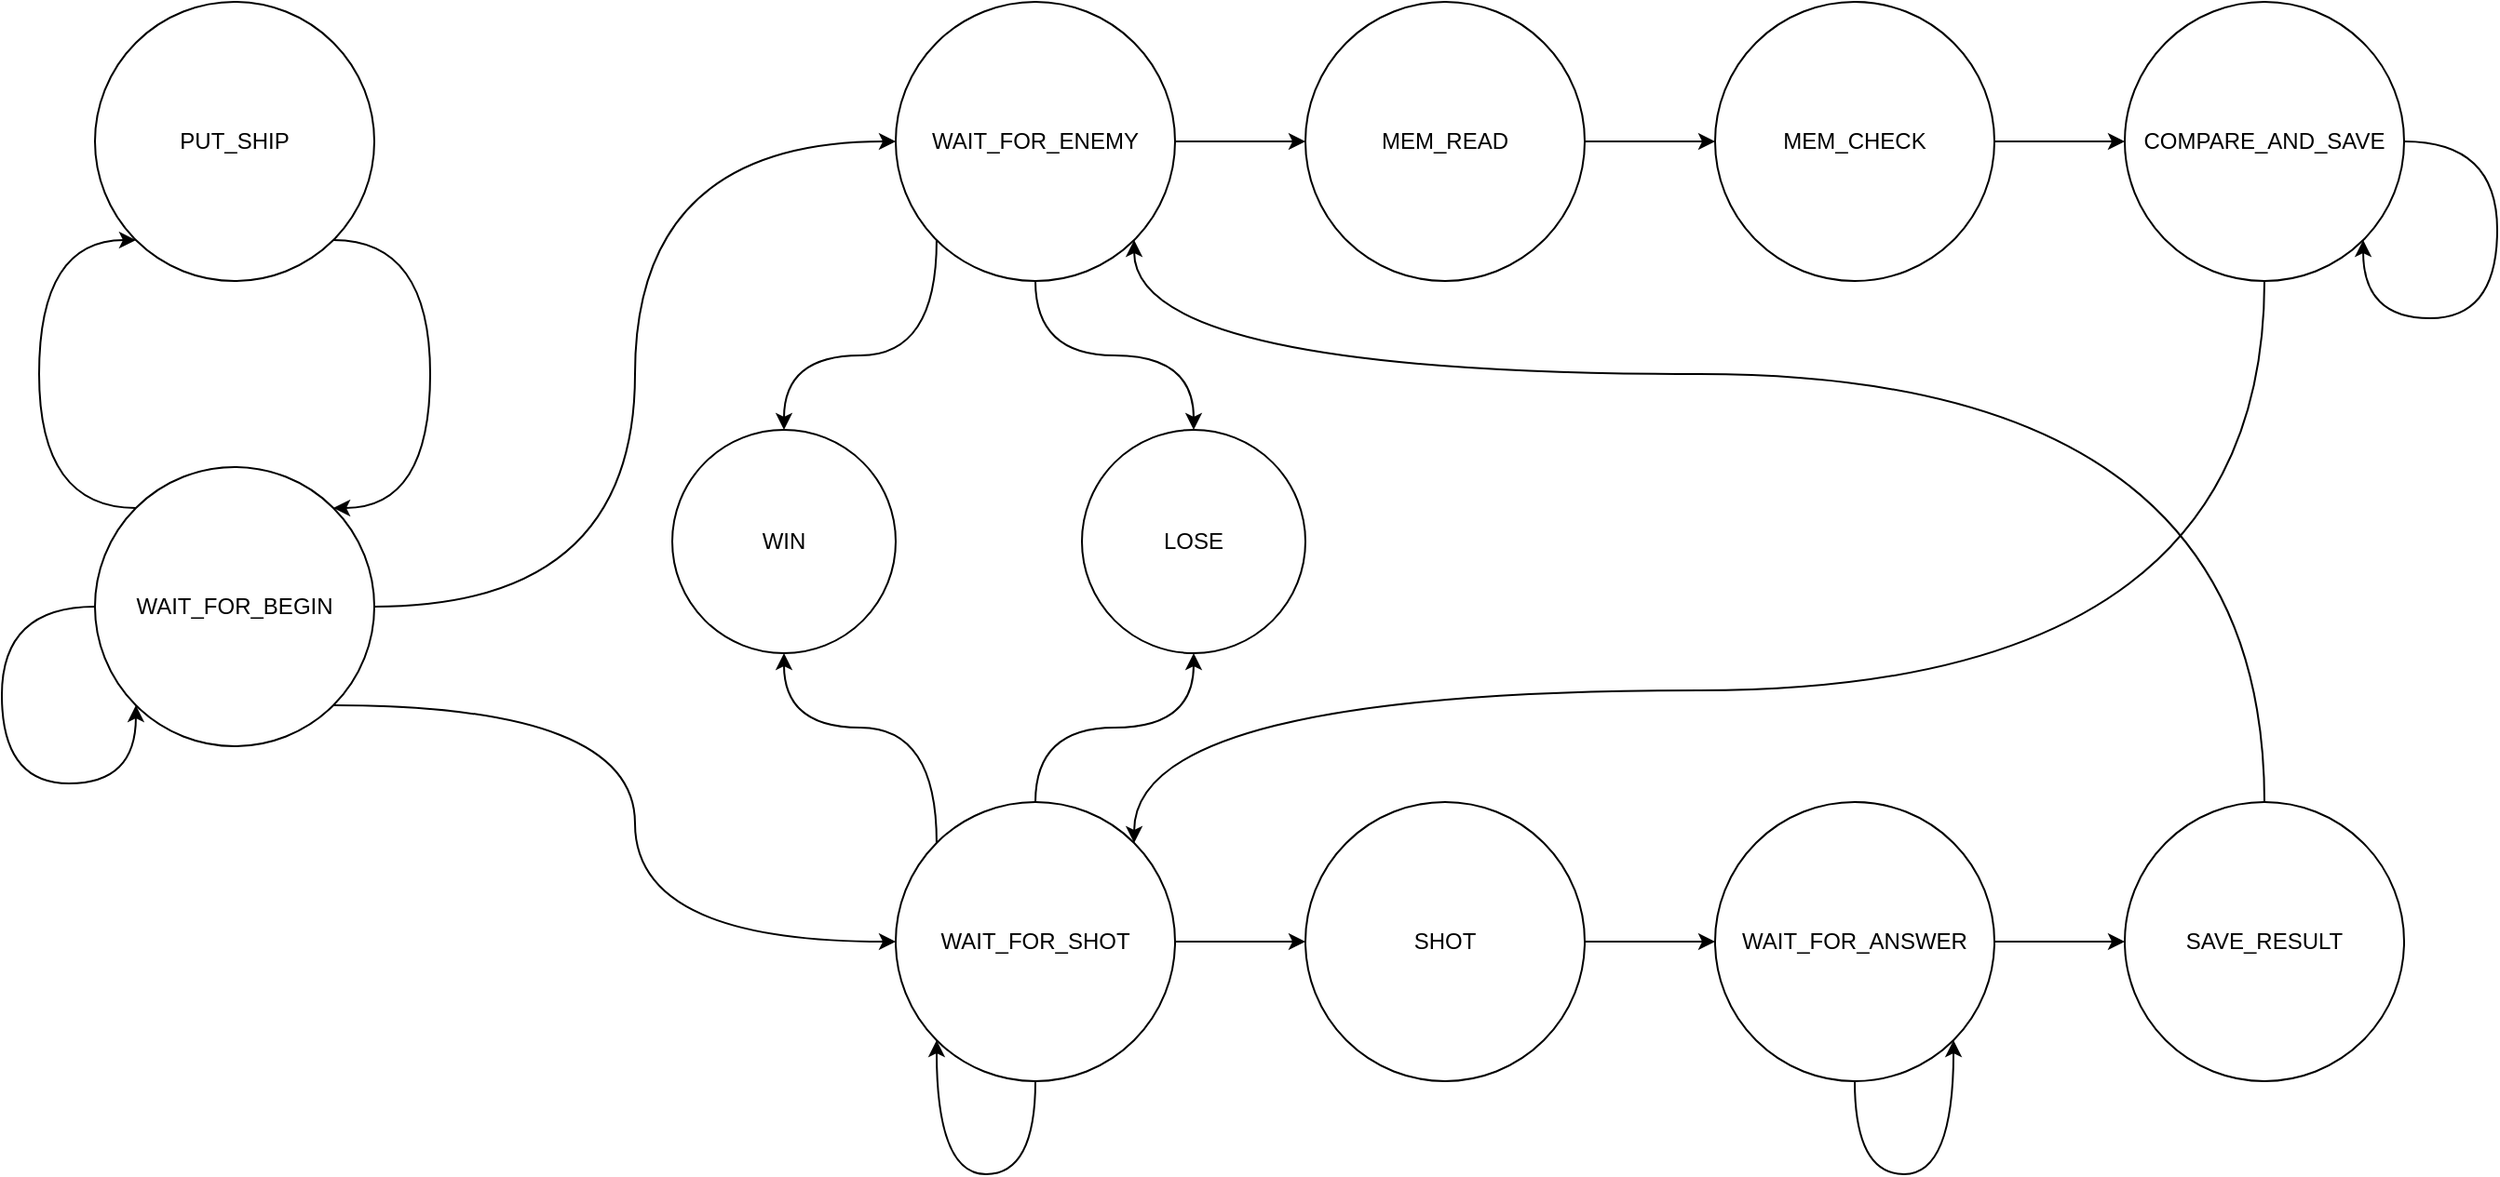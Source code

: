 <mxfile version="21.6.9" type="device">
  <diagram name="Strona-1" id="B-hVVEL4C_M1wexn97E7">
    <mxGraphModel dx="1909" dy="985" grid="1" gridSize="10" guides="1" tooltips="1" connect="1" arrows="1" fold="1" page="1" pageScale="1" pageWidth="1169" pageHeight="827" math="0" shadow="0">
      <root>
        <mxCell id="0" />
        <mxCell id="1" parent="0" />
        <mxCell id="tkWuyZR0HOtQv2g7CdZp-14" style="edgeStyle=orthogonalEdgeStyle;curved=1;rounded=0;orthogonalLoop=1;jettySize=auto;html=1;exitX=0;exitY=0;exitDx=0;exitDy=0;entryX=0;entryY=1;entryDx=0;entryDy=0;" edge="1" parent="1" source="tkWuyZR0HOtQv2g7CdZp-1" target="tkWuyZR0HOtQv2g7CdZp-2">
          <mxGeometry relative="1" as="geometry">
            <Array as="points">
              <mxPoint x="100" y="412" />
              <mxPoint x="100" y="268" />
            </Array>
          </mxGeometry>
        </mxCell>
        <mxCell id="tkWuyZR0HOtQv2g7CdZp-17" style="edgeStyle=orthogonalEdgeStyle;curved=1;rounded=0;orthogonalLoop=1;jettySize=auto;html=1;exitX=1;exitY=0.5;exitDx=0;exitDy=0;entryX=0;entryY=0.5;entryDx=0;entryDy=0;" edge="1" parent="1" source="tkWuyZR0HOtQv2g7CdZp-1" target="tkWuyZR0HOtQv2g7CdZp-3">
          <mxGeometry relative="1" as="geometry" />
        </mxCell>
        <mxCell id="tkWuyZR0HOtQv2g7CdZp-18" style="edgeStyle=orthogonalEdgeStyle;curved=1;rounded=0;orthogonalLoop=1;jettySize=auto;html=1;exitX=1;exitY=1;exitDx=0;exitDy=0;entryX=0;entryY=0.5;entryDx=0;entryDy=0;" edge="1" parent="1" source="tkWuyZR0HOtQv2g7CdZp-1" target="tkWuyZR0HOtQv2g7CdZp-4">
          <mxGeometry relative="1" as="geometry" />
        </mxCell>
        <mxCell id="tkWuyZR0HOtQv2g7CdZp-1" value="WAIT_FOR_BEGIN" style="ellipse;whiteSpace=wrap;html=1;aspect=fixed;" vertex="1" parent="1">
          <mxGeometry x="130" y="390" width="150" height="150" as="geometry" />
        </mxCell>
        <mxCell id="tkWuyZR0HOtQv2g7CdZp-16" style="edgeStyle=orthogonalEdgeStyle;curved=1;rounded=0;orthogonalLoop=1;jettySize=auto;html=1;exitX=1;exitY=1;exitDx=0;exitDy=0;entryX=1;entryY=0;entryDx=0;entryDy=0;" edge="1" parent="1" source="tkWuyZR0HOtQv2g7CdZp-2" target="tkWuyZR0HOtQv2g7CdZp-1">
          <mxGeometry relative="1" as="geometry">
            <Array as="points">
              <mxPoint x="310" y="268" />
              <mxPoint x="310" y="412" />
            </Array>
          </mxGeometry>
        </mxCell>
        <mxCell id="tkWuyZR0HOtQv2g7CdZp-2" value="PUT_SHIP" style="ellipse;whiteSpace=wrap;html=1;aspect=fixed;" vertex="1" parent="1">
          <mxGeometry x="130" y="140" width="150" height="150" as="geometry" />
        </mxCell>
        <mxCell id="tkWuyZR0HOtQv2g7CdZp-20" style="edgeStyle=orthogonalEdgeStyle;curved=1;rounded=0;orthogonalLoop=1;jettySize=auto;html=1;exitX=1;exitY=0.5;exitDx=0;exitDy=0;entryX=0;entryY=0.5;entryDx=0;entryDy=0;" edge="1" parent="1" source="tkWuyZR0HOtQv2g7CdZp-3" target="tkWuyZR0HOtQv2g7CdZp-5">
          <mxGeometry relative="1" as="geometry" />
        </mxCell>
        <mxCell id="tkWuyZR0HOtQv2g7CdZp-38" style="edgeStyle=orthogonalEdgeStyle;curved=1;rounded=0;orthogonalLoop=1;jettySize=auto;html=1;exitX=0;exitY=1;exitDx=0;exitDy=0;entryX=0.5;entryY=0;entryDx=0;entryDy=0;" edge="1" parent="1" source="tkWuyZR0HOtQv2g7CdZp-3" target="tkWuyZR0HOtQv2g7CdZp-32">
          <mxGeometry relative="1" as="geometry" />
        </mxCell>
        <mxCell id="tkWuyZR0HOtQv2g7CdZp-40" style="edgeStyle=orthogonalEdgeStyle;curved=1;rounded=0;orthogonalLoop=1;jettySize=auto;html=1;exitX=0.5;exitY=1;exitDx=0;exitDy=0;entryX=0.5;entryY=0;entryDx=0;entryDy=0;" edge="1" parent="1" source="tkWuyZR0HOtQv2g7CdZp-3" target="tkWuyZR0HOtQv2g7CdZp-33">
          <mxGeometry relative="1" as="geometry" />
        </mxCell>
        <mxCell id="tkWuyZR0HOtQv2g7CdZp-3" value="WAIT_FOR_ENEMY" style="ellipse;whiteSpace=wrap;html=1;aspect=fixed;" vertex="1" parent="1">
          <mxGeometry x="560" y="140" width="150" height="150" as="geometry" />
        </mxCell>
        <mxCell id="tkWuyZR0HOtQv2g7CdZp-24" style="edgeStyle=orthogonalEdgeStyle;curved=1;rounded=0;orthogonalLoop=1;jettySize=auto;html=1;exitX=1;exitY=0.5;exitDx=0;exitDy=0;entryX=0;entryY=0.5;entryDx=0;entryDy=0;" edge="1" parent="1" source="tkWuyZR0HOtQv2g7CdZp-4" target="tkWuyZR0HOtQv2g7CdZp-8">
          <mxGeometry relative="1" as="geometry" />
        </mxCell>
        <mxCell id="tkWuyZR0HOtQv2g7CdZp-34" style="edgeStyle=orthogonalEdgeStyle;curved=1;rounded=0;orthogonalLoop=1;jettySize=auto;html=1;exitX=0;exitY=0;exitDx=0;exitDy=0;entryX=0.5;entryY=1;entryDx=0;entryDy=0;" edge="1" parent="1" source="tkWuyZR0HOtQv2g7CdZp-4" target="tkWuyZR0HOtQv2g7CdZp-32">
          <mxGeometry relative="1" as="geometry" />
        </mxCell>
        <mxCell id="tkWuyZR0HOtQv2g7CdZp-37" style="edgeStyle=orthogonalEdgeStyle;curved=1;rounded=0;orthogonalLoop=1;jettySize=auto;html=1;exitX=0.5;exitY=0;exitDx=0;exitDy=0;entryX=0.5;entryY=1;entryDx=0;entryDy=0;" edge="1" parent="1" source="tkWuyZR0HOtQv2g7CdZp-4" target="tkWuyZR0HOtQv2g7CdZp-33">
          <mxGeometry relative="1" as="geometry" />
        </mxCell>
        <mxCell id="tkWuyZR0HOtQv2g7CdZp-4" value="WAIT_FOR_SHOT" style="ellipse;whiteSpace=wrap;html=1;aspect=fixed;" vertex="1" parent="1">
          <mxGeometry x="560" y="570" width="150" height="150" as="geometry" />
        </mxCell>
        <mxCell id="tkWuyZR0HOtQv2g7CdZp-21" style="edgeStyle=orthogonalEdgeStyle;curved=1;rounded=0;orthogonalLoop=1;jettySize=auto;html=1;exitX=1;exitY=0.5;exitDx=0;exitDy=0;" edge="1" parent="1" source="tkWuyZR0HOtQv2g7CdZp-5" target="tkWuyZR0HOtQv2g7CdZp-6">
          <mxGeometry relative="1" as="geometry" />
        </mxCell>
        <mxCell id="tkWuyZR0HOtQv2g7CdZp-5" value="MEM_READ" style="ellipse;whiteSpace=wrap;html=1;aspect=fixed;" vertex="1" parent="1">
          <mxGeometry x="780" y="140" width="150" height="150" as="geometry" />
        </mxCell>
        <mxCell id="tkWuyZR0HOtQv2g7CdZp-22" style="edgeStyle=orthogonalEdgeStyle;curved=1;rounded=0;orthogonalLoop=1;jettySize=auto;html=1;exitX=1;exitY=0.5;exitDx=0;exitDy=0;entryX=0;entryY=0.5;entryDx=0;entryDy=0;" edge="1" parent="1" source="tkWuyZR0HOtQv2g7CdZp-6" target="tkWuyZR0HOtQv2g7CdZp-7">
          <mxGeometry relative="1" as="geometry" />
        </mxCell>
        <mxCell id="tkWuyZR0HOtQv2g7CdZp-6" value="MEM_CHECK" style="ellipse;whiteSpace=wrap;html=1;aspect=fixed;" vertex="1" parent="1">
          <mxGeometry x="1000" y="140" width="150" height="150" as="geometry" />
        </mxCell>
        <mxCell id="tkWuyZR0HOtQv2g7CdZp-35" style="edgeStyle=orthogonalEdgeStyle;curved=1;rounded=0;orthogonalLoop=1;jettySize=auto;html=1;exitX=0.5;exitY=1;exitDx=0;exitDy=0;entryX=1;entryY=0;entryDx=0;entryDy=0;" edge="1" parent="1" source="tkWuyZR0HOtQv2g7CdZp-7" target="tkWuyZR0HOtQv2g7CdZp-4">
          <mxGeometry relative="1" as="geometry">
            <Array as="points">
              <mxPoint x="1295" y="510" />
              <mxPoint x="688" y="510" />
            </Array>
          </mxGeometry>
        </mxCell>
        <mxCell id="tkWuyZR0HOtQv2g7CdZp-7" value="COMPARE_AND_SAVE" style="ellipse;whiteSpace=wrap;html=1;aspect=fixed;" vertex="1" parent="1">
          <mxGeometry x="1220" y="140" width="150" height="150" as="geometry" />
        </mxCell>
        <mxCell id="tkWuyZR0HOtQv2g7CdZp-25" style="edgeStyle=orthogonalEdgeStyle;curved=1;rounded=0;orthogonalLoop=1;jettySize=auto;html=1;exitX=1;exitY=0.5;exitDx=0;exitDy=0;entryX=0;entryY=0.5;entryDx=0;entryDy=0;" edge="1" parent="1" source="tkWuyZR0HOtQv2g7CdZp-8" target="tkWuyZR0HOtQv2g7CdZp-9">
          <mxGeometry relative="1" as="geometry" />
        </mxCell>
        <mxCell id="tkWuyZR0HOtQv2g7CdZp-8" value="SHOT" style="ellipse;whiteSpace=wrap;html=1;aspect=fixed;" vertex="1" parent="1">
          <mxGeometry x="780" y="570" width="150" height="150" as="geometry" />
        </mxCell>
        <mxCell id="tkWuyZR0HOtQv2g7CdZp-26" style="edgeStyle=orthogonalEdgeStyle;curved=1;rounded=0;orthogonalLoop=1;jettySize=auto;html=1;exitX=1;exitY=0.5;exitDx=0;exitDy=0;entryX=0;entryY=0.5;entryDx=0;entryDy=0;" edge="1" parent="1" source="tkWuyZR0HOtQv2g7CdZp-9" target="tkWuyZR0HOtQv2g7CdZp-10">
          <mxGeometry relative="1" as="geometry" />
        </mxCell>
        <mxCell id="tkWuyZR0HOtQv2g7CdZp-9" value="WAIT_FOR_ANSWER" style="ellipse;whiteSpace=wrap;html=1;aspect=fixed;" vertex="1" parent="1">
          <mxGeometry x="1000" y="570" width="150" height="150" as="geometry" />
        </mxCell>
        <mxCell id="tkWuyZR0HOtQv2g7CdZp-39" style="edgeStyle=orthogonalEdgeStyle;curved=1;rounded=0;orthogonalLoop=1;jettySize=auto;html=1;exitX=0.5;exitY=0;exitDx=0;exitDy=0;entryX=1;entryY=1;entryDx=0;entryDy=0;" edge="1" parent="1" source="tkWuyZR0HOtQv2g7CdZp-10" target="tkWuyZR0HOtQv2g7CdZp-3">
          <mxGeometry relative="1" as="geometry">
            <Array as="points">
              <mxPoint x="1295" y="340" />
              <mxPoint x="688" y="340" />
            </Array>
          </mxGeometry>
        </mxCell>
        <mxCell id="tkWuyZR0HOtQv2g7CdZp-10" value="SAVE_RESULT" style="ellipse;whiteSpace=wrap;html=1;aspect=fixed;" vertex="1" parent="1">
          <mxGeometry x="1220" y="570" width="150" height="150" as="geometry" />
        </mxCell>
        <mxCell id="tkWuyZR0HOtQv2g7CdZp-19" style="edgeStyle=orthogonalEdgeStyle;curved=1;rounded=0;orthogonalLoop=1;jettySize=auto;html=1;exitX=0;exitY=0.5;exitDx=0;exitDy=0;entryX=0;entryY=1;entryDx=0;entryDy=0;" edge="1" parent="1" source="tkWuyZR0HOtQv2g7CdZp-1" target="tkWuyZR0HOtQv2g7CdZp-1">
          <mxGeometry relative="1" as="geometry">
            <Array as="points">
              <mxPoint x="80" y="465" />
              <mxPoint x="80" y="560" />
              <mxPoint x="152" y="560" />
            </Array>
          </mxGeometry>
        </mxCell>
        <mxCell id="tkWuyZR0HOtQv2g7CdZp-28" style="edgeStyle=orthogonalEdgeStyle;curved=1;rounded=0;orthogonalLoop=1;jettySize=auto;html=1;exitX=0.5;exitY=1;exitDx=0;exitDy=0;entryX=0;entryY=1;entryDx=0;entryDy=0;" edge="1" parent="1" source="tkWuyZR0HOtQv2g7CdZp-4" target="tkWuyZR0HOtQv2g7CdZp-4">
          <mxGeometry relative="1" as="geometry">
            <Array as="points">
              <mxPoint x="635" y="770" />
              <mxPoint x="582" y="770" />
            </Array>
          </mxGeometry>
        </mxCell>
        <mxCell id="tkWuyZR0HOtQv2g7CdZp-30" style="edgeStyle=orthogonalEdgeStyle;curved=1;rounded=0;orthogonalLoop=1;jettySize=auto;html=1;exitX=0.5;exitY=1;exitDx=0;exitDy=0;entryX=1;entryY=1;entryDx=0;entryDy=0;" edge="1" parent="1" source="tkWuyZR0HOtQv2g7CdZp-9" target="tkWuyZR0HOtQv2g7CdZp-9">
          <mxGeometry relative="1" as="geometry">
            <Array as="points">
              <mxPoint x="1075" y="770" />
              <mxPoint x="1128" y="770" />
            </Array>
          </mxGeometry>
        </mxCell>
        <mxCell id="tkWuyZR0HOtQv2g7CdZp-31" style="edgeStyle=orthogonalEdgeStyle;curved=1;rounded=0;orthogonalLoop=1;jettySize=auto;html=1;exitX=1;exitY=0.5;exitDx=0;exitDy=0;entryX=1;entryY=1;entryDx=0;entryDy=0;" edge="1" parent="1" source="tkWuyZR0HOtQv2g7CdZp-7" target="tkWuyZR0HOtQv2g7CdZp-7">
          <mxGeometry relative="1" as="geometry">
            <Array as="points">
              <mxPoint x="1420" y="215" />
              <mxPoint x="1420" y="310" />
              <mxPoint x="1348" y="310" />
            </Array>
          </mxGeometry>
        </mxCell>
        <mxCell id="tkWuyZR0HOtQv2g7CdZp-32" value="WIN" style="ellipse;whiteSpace=wrap;html=1;aspect=fixed;" vertex="1" parent="1">
          <mxGeometry x="440" y="370" width="120" height="120" as="geometry" />
        </mxCell>
        <mxCell id="tkWuyZR0HOtQv2g7CdZp-33" value="LOSE" style="ellipse;whiteSpace=wrap;html=1;aspect=fixed;" vertex="1" parent="1">
          <mxGeometry x="660" y="370" width="120" height="120" as="geometry" />
        </mxCell>
      </root>
    </mxGraphModel>
  </diagram>
</mxfile>
